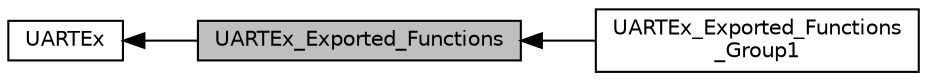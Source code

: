 digraph "UARTEx_Exported_Functions"
{
  edge [fontname="Helvetica",fontsize="10",labelfontname="Helvetica",labelfontsize="10"];
  node [fontname="Helvetica",fontsize="10",shape=record];
  rankdir=LR;
  Node2 [label="UARTEx_Exported_Functions\l_Group1",height=0.2,width=0.4,color="black", fillcolor="white", style="filled",URL="$group___u_a_r_t_ex___exported___functions___group1.html"];
  Node1 [label="UARTEx",height=0.2,width=0.4,color="black", fillcolor="white", style="filled",URL="$group___u_a_r_t_ex.html"];
  Node0 [label="UARTEx_Exported_Functions",height=0.2,width=0.4,color="black", fillcolor="grey75", style="filled", fontcolor="black"];
  Node1->Node0 [shape=plaintext, dir="back", style="solid"];
  Node0->Node2 [shape=plaintext, dir="back", style="solid"];
}
